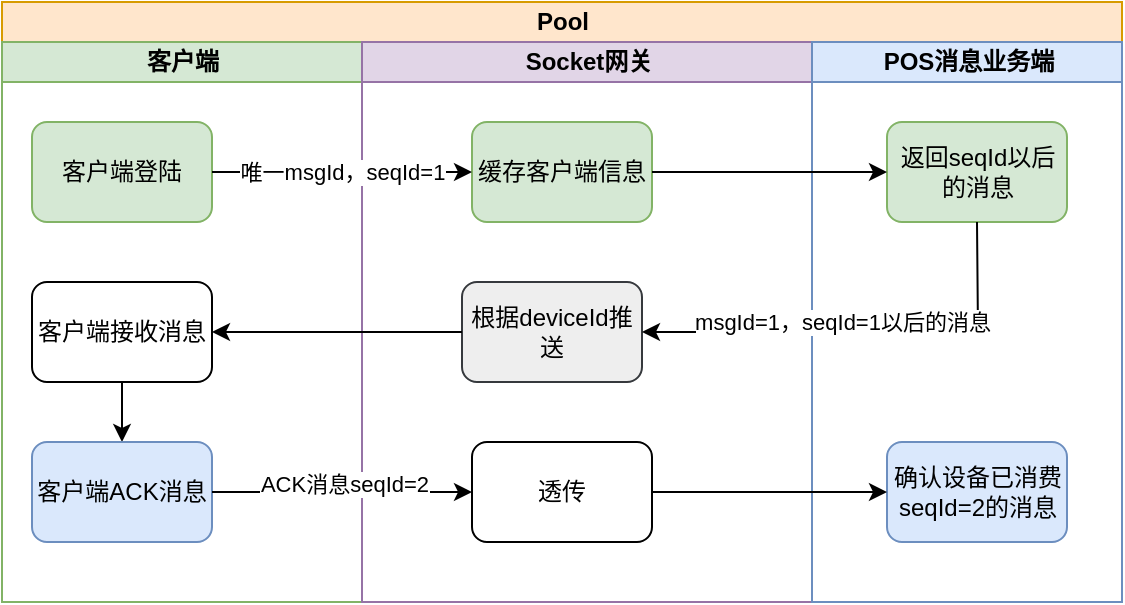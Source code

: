 <mxfile version="14.7.8" type="github">
  <diagram id="zUromykC_KUPtd_gaUww" name="第 1 页">
    <mxGraphModel dx="946" dy="563" grid="1" gridSize="10" guides="1" tooltips="1" connect="1" arrows="1" fold="1" page="1" pageScale="1" pageWidth="827" pageHeight="1169" math="0" shadow="0">
      <root>
        <mxCell id="0" />
        <mxCell id="1" parent="0" />
        <mxCell id="FATeg9fXMctm-Ow-wXvk-1" value="Pool" style="swimlane;html=1;childLayout=stackLayout;resizeParent=1;resizeParentMax=0;startSize=20;fillColor=#ffe6cc;strokeColor=#d79b00;" vertex="1" parent="1">
          <mxGeometry x="120" y="60" width="560" height="300" as="geometry" />
        </mxCell>
        <mxCell id="FATeg9fXMctm-Ow-wXvk-2" value="客户端" style="swimlane;html=1;startSize=20;fillColor=#d5e8d4;strokeColor=#82b366;" vertex="1" parent="FATeg9fXMctm-Ow-wXvk-1">
          <mxGeometry y="20" width="180" height="280" as="geometry" />
        </mxCell>
        <mxCell id="FATeg9fXMctm-Ow-wXvk-3" value="客户端登陆" style="rounded=1;whiteSpace=wrap;html=1;fillColor=#d5e8d4;strokeColor=#82b366;" vertex="1" parent="FATeg9fXMctm-Ow-wXvk-2">
          <mxGeometry x="15" y="40" width="90" height="50" as="geometry" />
        </mxCell>
        <mxCell id="FATeg9fXMctm-Ow-wXvk-4" style="edgeStyle=orthogonalEdgeStyle;rounded=0;orthogonalLoop=1;jettySize=auto;html=1;" edge="1" parent="FATeg9fXMctm-Ow-wXvk-2" source="FATeg9fXMctm-Ow-wXvk-5" target="FATeg9fXMctm-Ow-wXvk-6">
          <mxGeometry relative="1" as="geometry" />
        </mxCell>
        <mxCell id="FATeg9fXMctm-Ow-wXvk-5" value="客户端接收消息" style="rounded=1;whiteSpace=wrap;html=1;" vertex="1" parent="FATeg9fXMctm-Ow-wXvk-2">
          <mxGeometry x="15" y="120" width="90" height="50" as="geometry" />
        </mxCell>
        <mxCell id="FATeg9fXMctm-Ow-wXvk-6" value="客户端ACK消息" style="rounded=1;whiteSpace=wrap;html=1;fillColor=#dae8fc;strokeColor=#6c8ebf;" vertex="1" parent="FATeg9fXMctm-Ow-wXvk-2">
          <mxGeometry x="15" y="200" width="90" height="50" as="geometry" />
        </mxCell>
        <mxCell id="FATeg9fXMctm-Ow-wXvk-10" value="Socket网关" style="swimlane;html=1;startSize=20;fillColor=#e1d5e7;strokeColor=#9673a6;" vertex="1" parent="FATeg9fXMctm-Ow-wXvk-1">
          <mxGeometry x="180" y="20" width="225" height="280" as="geometry" />
        </mxCell>
        <mxCell id="FATeg9fXMctm-Ow-wXvk-11" value="缓存客户端信息" style="rounded=1;whiteSpace=wrap;html=1;fillColor=#d5e8d4;strokeColor=#82b366;" vertex="1" parent="FATeg9fXMctm-Ow-wXvk-10">
          <mxGeometry x="55" y="40" width="90" height="50" as="geometry" />
        </mxCell>
        <mxCell id="FATeg9fXMctm-Ow-wXvk-12" value="根据deviceId推送" style="rounded=1;whiteSpace=wrap;html=1;fillColor=#eeeeee;strokeColor=#36393d;" vertex="1" parent="FATeg9fXMctm-Ow-wXvk-10">
          <mxGeometry x="50" y="120" width="90" height="50" as="geometry" />
        </mxCell>
        <mxCell id="FATeg9fXMctm-Ow-wXvk-14" value="透传" style="rounded=1;whiteSpace=wrap;html=1;" vertex="1" parent="FATeg9fXMctm-Ow-wXvk-10">
          <mxGeometry x="55" y="200" width="90" height="50" as="geometry" />
        </mxCell>
        <mxCell id="FATeg9fXMctm-Ow-wXvk-17" value="POS消息业务端" style="swimlane;html=1;startSize=20;fillColor=#dae8fc;strokeColor=#6c8ebf;" vertex="1" parent="FATeg9fXMctm-Ow-wXvk-1">
          <mxGeometry x="405" y="20" width="155" height="280" as="geometry">
            <mxRectangle x="240" y="20" width="30" height="460" as="alternateBounds" />
          </mxGeometry>
        </mxCell>
        <mxCell id="FATeg9fXMctm-Ow-wXvk-18" value="返回seqId以后的消息" style="rounded=1;whiteSpace=wrap;html=1;fillColor=#d5e8d4;strokeColor=#82b366;" vertex="1" parent="FATeg9fXMctm-Ow-wXvk-17">
          <mxGeometry x="37.5" y="40" width="90" height="50" as="geometry" />
        </mxCell>
        <mxCell id="FATeg9fXMctm-Ow-wXvk-23" value="确认设备已消费seqId=2的消息" style="rounded=1;whiteSpace=wrap;html=1;fillColor=#dae8fc;strokeColor=#6c8ebf;" vertex="1" parent="FATeg9fXMctm-Ow-wXvk-17">
          <mxGeometry x="37.5" y="200" width="90" height="50" as="geometry" />
        </mxCell>
        <mxCell id="FATeg9fXMctm-Ow-wXvk-32" style="edgeStyle=orthogonalEdgeStyle;rounded=0;orthogonalLoop=1;jettySize=auto;html=1;exitX=1;exitY=0.5;exitDx=0;exitDy=0;entryX=0;entryY=0.5;entryDx=0;entryDy=0;" edge="1" parent="FATeg9fXMctm-Ow-wXvk-1" source="FATeg9fXMctm-Ow-wXvk-3" target="FATeg9fXMctm-Ow-wXvk-11">
          <mxGeometry relative="1" as="geometry" />
        </mxCell>
        <mxCell id="FATeg9fXMctm-Ow-wXvk-52" value="唯一msgId，seqId=1" style="edgeLabel;html=1;align=center;verticalAlign=middle;resizable=0;points=[];" vertex="1" connectable="0" parent="FATeg9fXMctm-Ow-wXvk-32">
          <mxGeometry x="-0.369" y="-2" relative="1" as="geometry">
            <mxPoint x="24" y="-2" as="offset" />
          </mxGeometry>
        </mxCell>
        <mxCell id="FATeg9fXMctm-Ow-wXvk-33" style="edgeStyle=orthogonalEdgeStyle;rounded=0;orthogonalLoop=1;jettySize=auto;html=1;exitX=1;exitY=0.5;exitDx=0;exitDy=0;entryX=0;entryY=0.5;entryDx=0;entryDy=0;" edge="1" parent="FATeg9fXMctm-Ow-wXvk-1" source="FATeg9fXMctm-Ow-wXvk-11" target="FATeg9fXMctm-Ow-wXvk-18">
          <mxGeometry relative="1" as="geometry" />
        </mxCell>
        <mxCell id="FATeg9fXMctm-Ow-wXvk-36" value="" style="endArrow=classic;html=1;exitX=0;exitY=0.5;exitDx=0;exitDy=0;entryX=1;entryY=0.5;entryDx=0;entryDy=0;" edge="1" parent="FATeg9fXMctm-Ow-wXvk-1" source="FATeg9fXMctm-Ow-wXvk-12" target="FATeg9fXMctm-Ow-wXvk-5">
          <mxGeometry width="50" height="50" relative="1" as="geometry">
            <mxPoint x="-80" y="250" as="sourcePoint" />
            <mxPoint x="-30" y="200" as="targetPoint" />
          </mxGeometry>
        </mxCell>
        <mxCell id="FATeg9fXMctm-Ow-wXvk-38" value="" style="endArrow=classic;html=1;entryX=0;entryY=0.5;entryDx=0;entryDy=0;exitX=1;exitY=0.5;exitDx=0;exitDy=0;" edge="1" parent="FATeg9fXMctm-Ow-wXvk-1" source="FATeg9fXMctm-Ow-wXvk-6" target="FATeg9fXMctm-Ow-wXvk-14">
          <mxGeometry width="50" height="50" relative="1" as="geometry">
            <mxPoint x="-90" y="340" as="sourcePoint" />
            <mxPoint x="-40" y="290" as="targetPoint" />
          </mxGeometry>
        </mxCell>
        <mxCell id="FATeg9fXMctm-Ow-wXvk-39" value="ACK消息seqId=2" style="edgeLabel;html=1;align=center;verticalAlign=middle;resizable=0;points=[];" vertex="1" connectable="0" parent="FATeg9fXMctm-Ow-wXvk-38">
          <mxGeometry x="-0.378" y="4" relative="1" as="geometry">
            <mxPoint x="25" as="offset" />
          </mxGeometry>
        </mxCell>
        <mxCell id="FATeg9fXMctm-Ow-wXvk-40" value="" style="endArrow=classic;html=1;entryX=0;entryY=0.5;entryDx=0;entryDy=0;exitX=1;exitY=0.5;exitDx=0;exitDy=0;" edge="1" parent="FATeg9fXMctm-Ow-wXvk-1" source="FATeg9fXMctm-Ow-wXvk-14" target="FATeg9fXMctm-Ow-wXvk-23">
          <mxGeometry width="50" height="50" relative="1" as="geometry">
            <mxPoint x="-80" y="330" as="sourcePoint" />
            <mxPoint x="-30" y="280" as="targetPoint" />
          </mxGeometry>
        </mxCell>
        <mxCell id="FATeg9fXMctm-Ow-wXvk-20" value="" style="endArrow=classic;html=1;exitX=0.5;exitY=1;exitDx=0;exitDy=0;entryX=1;entryY=0.5;entryDx=0;entryDy=0;" edge="1" parent="FATeg9fXMctm-Ow-wXvk-1" source="FATeg9fXMctm-Ow-wXvk-18" target="FATeg9fXMctm-Ow-wXvk-12">
          <mxGeometry width="50" height="50" relative="1" as="geometry">
            <mxPoint x="407.5" y="220" as="sourcePoint" />
            <mxPoint x="487.5" y="140" as="targetPoint" />
            <Array as="points">
              <mxPoint x="488" y="165" />
            </Array>
          </mxGeometry>
        </mxCell>
        <mxCell id="FATeg9fXMctm-Ow-wXvk-53" value="msgId=1，seqId=1以后的消息" style="edgeLabel;html=1;align=center;verticalAlign=middle;resizable=0;points=[];" vertex="1" connectable="0" parent="FATeg9fXMctm-Ow-wXvk-20">
          <mxGeometry x="0.408" y="-1" relative="1" as="geometry">
            <mxPoint x="34" y="-4" as="offset" />
          </mxGeometry>
        </mxCell>
      </root>
    </mxGraphModel>
  </diagram>
</mxfile>
